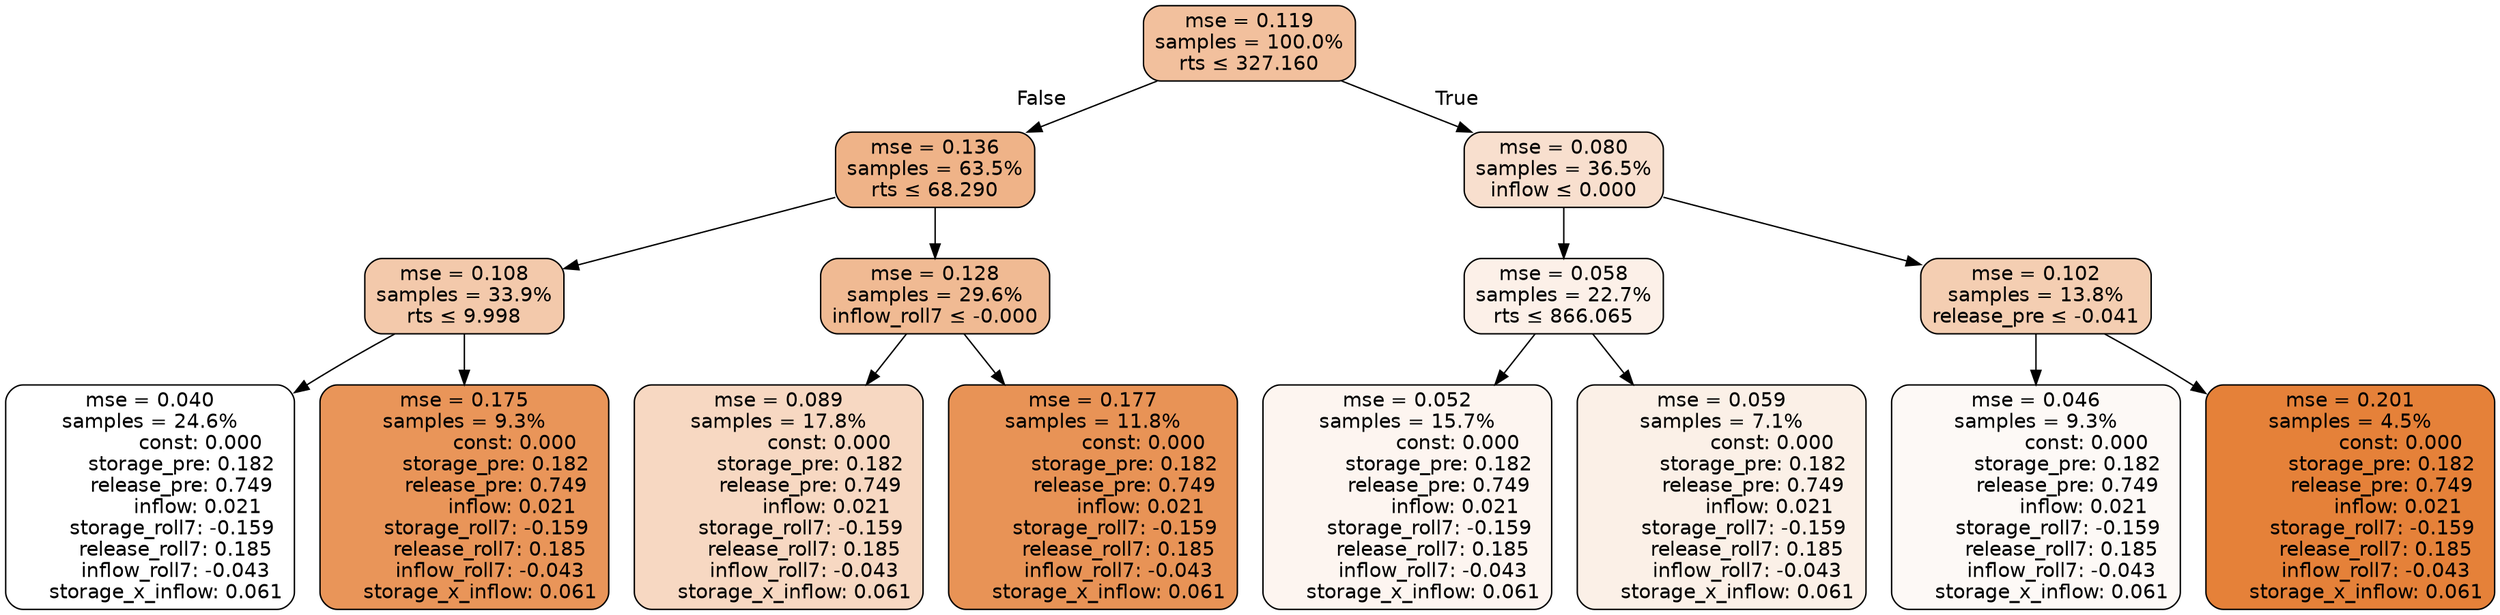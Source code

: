 digraph tree {
node [shape=rectangle, style="filled, rounded", color="black", fontname=helvetica] ;
edge [fontname=helvetica] ;
	"0" [label="mse = 0.119
samples = 100.0%
rts &le; 327.160", fillcolor="#f2c09d"]
	"1" [label="mse = 0.136
samples = 63.5%
rts &le; 68.290", fillcolor="#efb388"]
	"2" [label="mse = 0.108
samples = 33.9%
rts &le; 9.998", fillcolor="#f3c9ab"]
	"3" [label="mse = 0.040
samples = 24.6%
                const: 0.000
          storage_pre: 0.182
          release_pre: 0.749
               inflow: 0.021
       storage_roll7: -0.159
        release_roll7: 0.185
        inflow_roll7: -0.043
     storage_x_inflow: 0.061", fillcolor="#ffffff"]
	"4" [label="mse = 0.175
samples = 9.3%
                const: 0.000
          storage_pre: 0.182
          release_pre: 0.749
               inflow: 0.021
       storage_roll7: -0.159
        release_roll7: 0.185
        inflow_roll7: -0.043
     storage_x_inflow: 0.061", fillcolor="#e99559"]
	"5" [label="mse = 0.128
samples = 29.6%
inflow_roll7 &le; -0.000", fillcolor="#f0ba93"]
	"6" [label="mse = 0.089
samples = 17.8%
                const: 0.000
          storage_pre: 0.182
          release_pre: 0.749
               inflow: 0.021
       storage_roll7: -0.159
        release_roll7: 0.185
        inflow_roll7: -0.043
     storage_x_inflow: 0.061", fillcolor="#f7d8c2"]
	"7" [label="mse = 0.177
samples = 11.8%
                const: 0.000
          storage_pre: 0.182
          release_pre: 0.749
               inflow: 0.021
       storage_roll7: -0.159
        release_roll7: 0.185
        inflow_roll7: -0.043
     storage_x_inflow: 0.061", fillcolor="#e89356"]
	"8" [label="mse = 0.080
samples = 36.5%
inflow &le; 0.000", fillcolor="#f8dfce"]
	"9" [label="mse = 0.058
samples = 22.7%
rts &le; 866.065", fillcolor="#fcf0e8"]
	"10" [label="mse = 0.052
samples = 15.7%
                const: 0.000
          storage_pre: 0.182
          release_pre: 0.749
               inflow: 0.021
       storage_roll7: -0.159
        release_roll7: 0.185
        inflow_roll7: -0.043
     storage_x_inflow: 0.061", fillcolor="#fdf5f0"]
	"11" [label="mse = 0.059
samples = 7.1%
                const: 0.000
          storage_pre: 0.182
          release_pre: 0.749
               inflow: 0.021
       storage_roll7: -0.159
        release_roll7: 0.185
        inflow_roll7: -0.043
     storage_x_inflow: 0.061", fillcolor="#fbf0e7"]
	"12" [label="mse = 0.102
samples = 13.8%
release_pre &le; -0.041", fillcolor="#f4ceb2"]
	"13" [label="mse = 0.046
samples = 9.3%
                const: 0.000
          storage_pre: 0.182
          release_pre: 0.749
               inflow: 0.021
       storage_roll7: -0.159
        release_roll7: 0.185
        inflow_roll7: -0.043
     storage_x_inflow: 0.061", fillcolor="#fdf9f6"]
	"14" [label="mse = 0.201
samples = 4.5%
                const: 0.000
          storage_pre: 0.182
          release_pre: 0.749
               inflow: 0.021
       storage_roll7: -0.159
        release_roll7: 0.185
        inflow_roll7: -0.043
     storage_x_inflow: 0.061", fillcolor="#e58139"]

	"0" -> "1" [labeldistance=2.5, labelangle=45, headlabel="False"]
	"1" -> "2"
	"2" -> "3"
	"2" -> "4"
	"1" -> "5"
	"5" -> "6"
	"5" -> "7"
	"0" -> "8" [labeldistance=2.5, labelangle=-45, headlabel="True"]
	"8" -> "9"
	"9" -> "10"
	"9" -> "11"
	"8" -> "12"
	"12" -> "13"
	"12" -> "14"
}